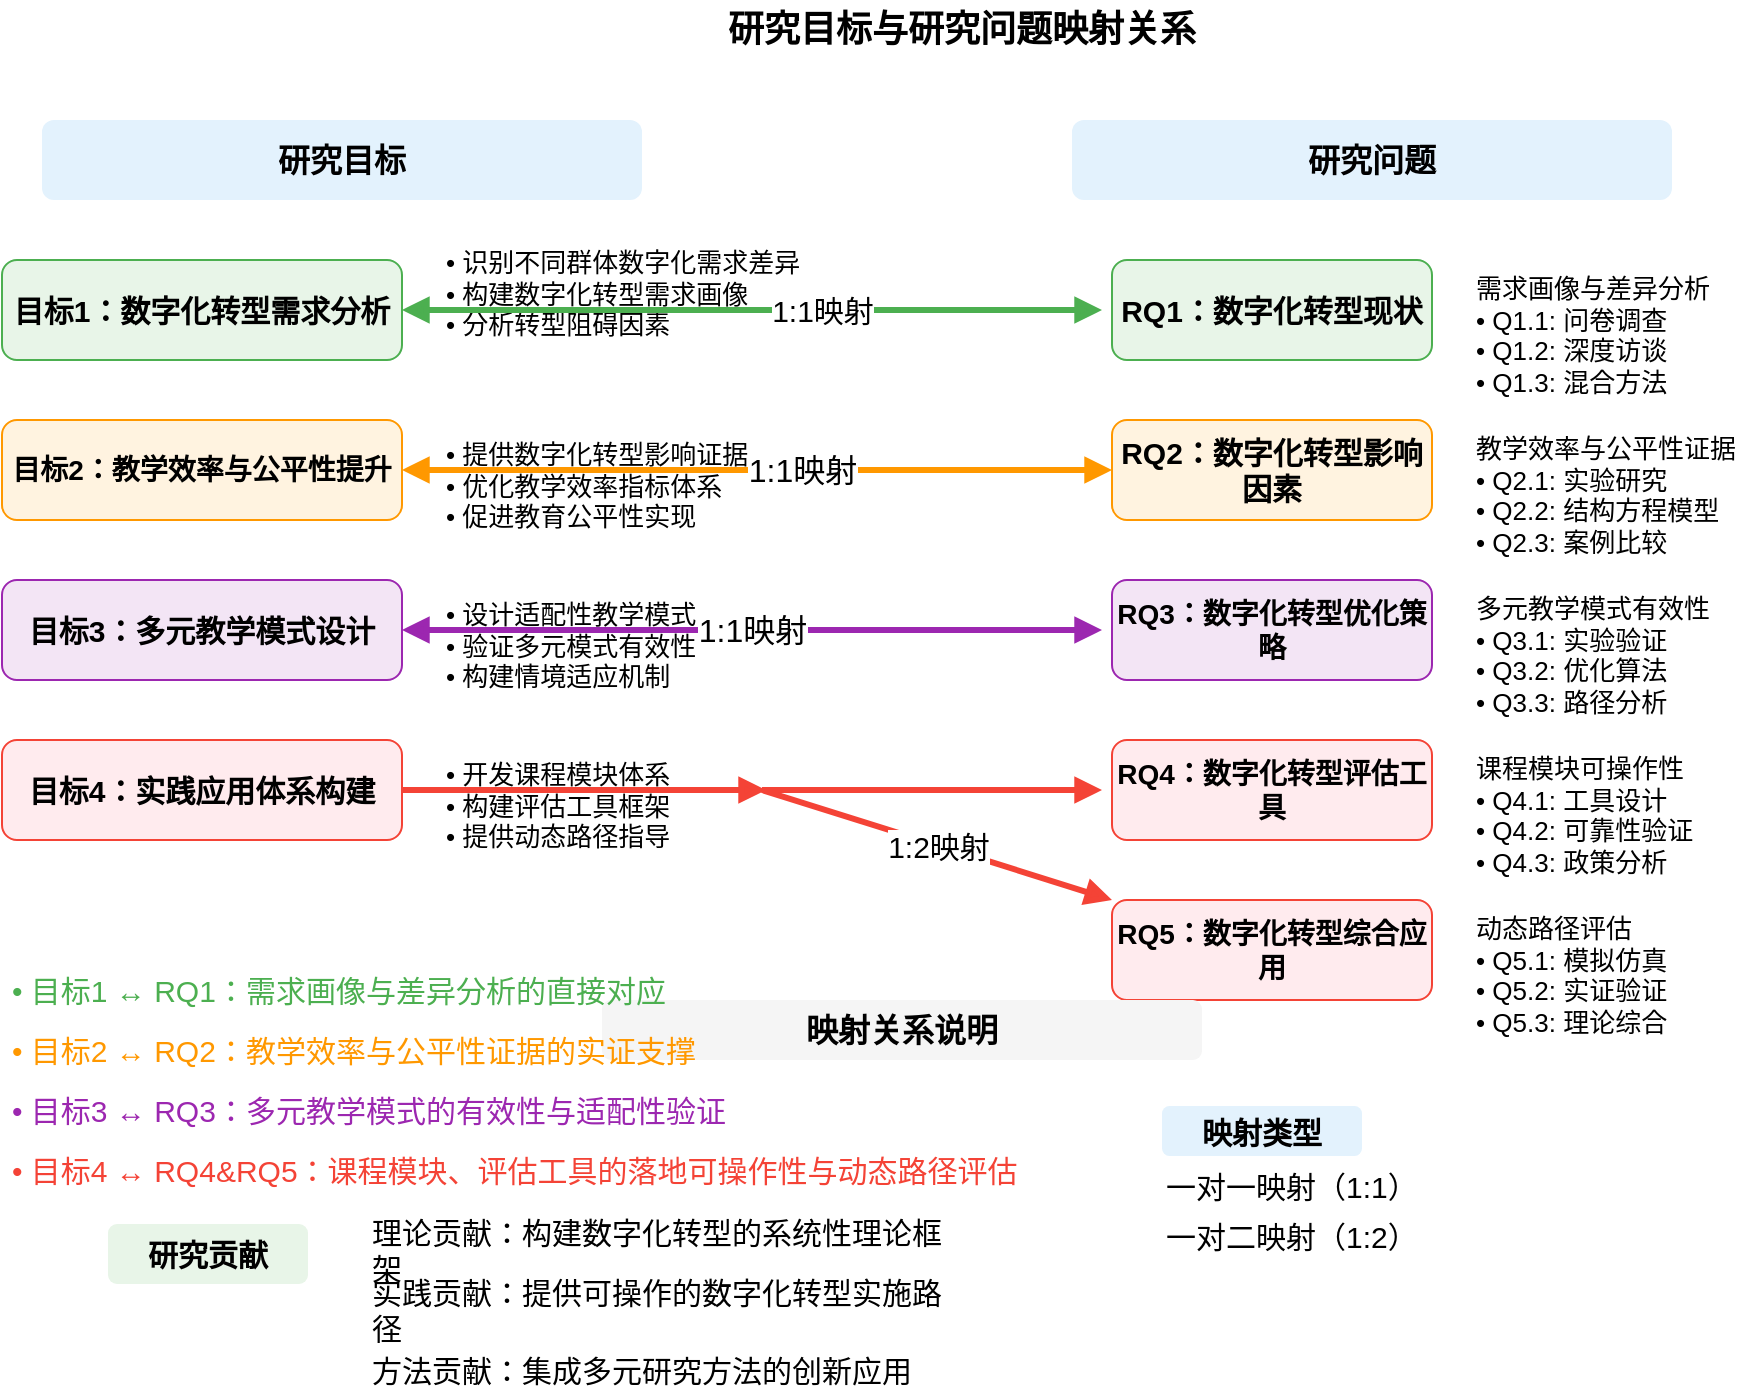 <mxfile version="28.1.0">
  <diagram name="Page-1" id="diagram-1">
    <mxGraphModel dx="1420" dy="743" grid="1" gridSize="10" guides="1" tooltips="1" connect="1" arrows="1" fold="1" page="1" pageScale="1" pageWidth="1400" pageHeight="900" background="#ffffff" math="0" shadow="0">
      <root>
        <mxCell id="0" />
        <mxCell id="1" parent="0" />
        <mxCell id="title" value="研究目标与研究问题映射关系" style="text;html=1;strokeColor=none;fillColor=none;align=center;verticalAlign=middle;whiteSpace=wrap;rounded=0;fontSize=18;fontStyle=1;" parent="1" vertex="1">
          <mxGeometry x="500" y="20" width="400" height="30" as="geometry" />
        </mxCell>
        <mxCell id="objectives-header" value="研究目标" style="text;html=1;strokeColor=none;fillColor=#e3f2fd;align=center;verticalAlign=middle;whiteSpace=wrap;rounded=1;fontSize=16;fontStyle=1;" parent="1" vertex="1">
          <mxGeometry x="240" y="80" width="300" height="40" as="geometry" />
        </mxCell>
        <mxCell id="objective1" value="目标1：数字化转型需求分析" style="rounded=1;whiteSpace=wrap;html=1;fillColor=#e8f5e8;strokeColor=#4caf50;fontSize=15;fontStyle=1;align=center;" parent="1" vertex="1">
          <mxGeometry x="220" y="150" width="200" height="50" as="geometry" />
        </mxCell>
        <mxCell id="objective1-detail" value="• 识别不同群体数字化需求差异&#xa;• 构建数字化转型需求画像&#xa;• 分析转型阻碍因素" style="text;html=1;strokeColor=none;fillColor=none;align=left;verticalAlign=top;whiteSpace=wrap;rounded=0;fontSize=13;" parent="1" vertex="1">
          <mxGeometry x="440" y="137" width="200" height="50" as="geometry" />
        </mxCell>
        <mxCell id="objective2" value="目标2：教学效率与公平性提升" style="rounded=1;whiteSpace=wrap;html=1;fillColor=#fff3e0;strokeColor=#ff9800;fontSize=14;fontStyle=1;align=center;" parent="1" vertex="1">
          <mxGeometry x="220" y="230" width="200" height="50" as="geometry" />
        </mxCell>
        <mxCell id="objective2-detail" value="• 提供数字化转型影响证据&#xa;• 优化教学效率指标体系&#xa;• 促进教育公平性实现" style="text;html=1;strokeColor=none;fillColor=none;align=left;verticalAlign=top;whiteSpace=wrap;rounded=0;fontSize=13;" parent="1" vertex="1">
          <mxGeometry x="440" y="233" width="200" height="50" as="geometry" />
        </mxCell>
        <mxCell id="objective3" value="目标3：多元教学模式设计" style="rounded=1;whiteSpace=wrap;html=1;fillColor=#f3e5f5;strokeColor=#9c27b0;fontSize=15;fontStyle=1;align=center;" parent="1" vertex="1">
          <mxGeometry x="220" y="310" width="200" height="50" as="geometry" />
        </mxCell>
        <mxCell id="objective3-detail" value="• 设计适配性教学模式&#xa;• 验证多元模式有效性&#xa;• 构建情境适应机制" style="text;html=1;strokeColor=none;fillColor=none;align=left;verticalAlign=top;whiteSpace=wrap;rounded=0;fontSize=13;" parent="1" vertex="1">
          <mxGeometry x="440" y="313" width="200" height="50" as="geometry" />
        </mxCell>
        <mxCell id="objective4" value="目标4：实践应用体系构建" style="rounded=1;whiteSpace=wrap;html=1;fillColor=#ffebee;strokeColor=#f44336;fontSize=15;fontStyle=1;align=center;" parent="1" vertex="1">
          <mxGeometry x="220" y="390" width="200" height="50" as="geometry" />
        </mxCell>
        <mxCell id="objective4-detail" value="• 开发课程模块体系&#xa;• 构建评估工具框架&#xa;• 提供动态路径指导" style="text;html=1;strokeColor=none;fillColor=none;align=left;verticalAlign=top;whiteSpace=wrap;rounded=0;fontSize=13;" parent="1" vertex="1">
          <mxGeometry x="440" y="393" width="200" height="50" as="geometry" />
        </mxCell>
        <mxCell id="questions-header" value="研究问题" style="text;html=1;strokeColor=none;fillColor=#e3f2fd;align=center;verticalAlign=middle;whiteSpace=wrap;rounded=1;fontSize=16;fontStyle=1;" parent="1" vertex="1">
          <mxGeometry x="755" y="80" width="300" height="40" as="geometry" />
        </mxCell>
        <mxCell id="rq1" value="RQ1：数字化转型现状" style="rounded=1;whiteSpace=wrap;html=1;fillColor=#e8f5e8;strokeColor=#4caf50;fontSize=15;fontStyle=1;align=center;" parent="1" vertex="1">
          <mxGeometry x="775" y="150" width="160" height="50" as="geometry" />
        </mxCell>
        <mxCell id="rq1-detail" value="需求画像与差异分析&#xa;• Q1.1: 问卷调查&#xa;• Q1.2: 深度访谈&#xa;• Q1.3: 混合方法" style="text;html=1;strokeColor=none;fillColor=none;align=left;verticalAlign=top;whiteSpace=wrap;rounded=0;fontSize=13;" parent="1" vertex="1">
          <mxGeometry x="955" y="150" width="140" height="50" as="geometry" />
        </mxCell>
        <mxCell id="rq2" value="RQ2：数字化转型影响因素" style="rounded=1;whiteSpace=wrap;html=1;fillColor=#fff3e0;strokeColor=#ff9800;fontSize=15;fontStyle=1;align=center;" parent="1" vertex="1">
          <mxGeometry x="775" y="230" width="160" height="50" as="geometry" />
        </mxCell>
        <mxCell id="rq2-detail" value="教学效率与公平性证据&#xa;• Q2.1: 实验研究&#xa;• Q2.2: 结构方程模型&#xa;• Q2.3: 案例比较" style="text;html=1;strokeColor=none;fillColor=none;align=left;verticalAlign=top;whiteSpace=wrap;rounded=0;fontSize=13;" parent="1" vertex="1">
          <mxGeometry x="955" y="230" width="140" height="50" as="geometry" />
        </mxCell>
        <mxCell id="rq3" value="RQ3：数字化转型优化策略" style="rounded=1;whiteSpace=wrap;html=1;fillColor=#f3e5f5;strokeColor=#9c27b0;fontSize=14;fontStyle=1;align=center;" parent="1" vertex="1">
          <mxGeometry x="775" y="310" width="160" height="50" as="geometry" />
        </mxCell>
        <mxCell id="rq3-detail" value="多元教学模式有效性&#xa;• Q3.1: 实验验证&#xa;• Q3.2: 优化算法&#xa;• Q3.3: 路径分析" style="text;html=1;strokeColor=none;fillColor=none;align=left;verticalAlign=top;whiteSpace=wrap;rounded=0;fontSize=13;" parent="1" vertex="1">
          <mxGeometry x="955" y="310" width="140" height="50" as="geometry" />
        </mxCell>
        <mxCell id="rq4" value="RQ4：数字化转型评估工具" style="rounded=1;whiteSpace=wrap;html=1;fillColor=#ffebee;strokeColor=#f44336;fontSize=14;fontStyle=1;align=center;" parent="1" vertex="1">
          <mxGeometry x="775" y="390" width="160" height="50" as="geometry" />
        </mxCell>
        <mxCell id="rq4-detail" value="课程模块可操作性&#xa;• Q4.1: 工具设计&#xa;• Q4.2: 可靠性验证&#xa;• Q4.3: 政策分析" style="text;html=1;strokeColor=none;fillColor=none;align=left;verticalAlign=top;whiteSpace=wrap;rounded=0;fontSize=13;" parent="1" vertex="1">
          <mxGeometry x="955" y="390" width="140" height="50" as="geometry" />
        </mxCell>
        <mxCell id="rq5" value="RQ5：数字化转型综合应用" style="rounded=1;whiteSpace=wrap;html=1;fillColor=#ffebee;strokeColor=#f44336;fontSize=14;fontStyle=1;align=center;" parent="1" vertex="1">
          <mxGeometry x="775" y="470" width="160" height="50" as="geometry" />
        </mxCell>
        <mxCell id="rq5-detail" value="动态路径评估&#xa;• Q5.1: 模拟仿真&#xa;• Q5.2: 实证验证&#xa;• Q5.3: 理论综合" style="text;html=1;strokeColor=none;fillColor=none;align=left;verticalAlign=top;whiteSpace=wrap;rounded=0;fontSize=13;" parent="1" vertex="1">
          <mxGeometry x="955" y="470" width="140" height="50" as="geometry" />
        </mxCell>
        <mxCell id="mapping1" value="1:1映射" style="endArrow=block;startArrow=block;html=1;rounded=0;strokeWidth=3;strokeColor=#4caf50;exitX=1;exitY=0.5;exitDx=0;exitDy=0;fontSize=15;" parent="1" edge="1" source="objective1">
          <mxGeometry x="0.2" width="50" height="50" relative="1" as="geometry">
            <mxPoint x="280" y="175" as="sourcePoint" />
            <mxPoint x="770" y="175" as="targetPoint" />
            <mxPoint as="offset" />
          </mxGeometry>
        </mxCell>
        <mxCell id="mapping2" value="1:1映射" style="endArrow=block;startArrow=block;html=1;rounded=0;strokeWidth=3;strokeColor=#ff9800;entryX=0;entryY=0.5;entryDx=0;entryDy=0;fontSize=16;" parent="1" edge="1" target="rq2">
          <mxGeometry x="0.127" width="50" height="50" relative="1" as="geometry">
            <mxPoint x="420" y="255" as="sourcePoint" />
            <mxPoint x="920" y="255" as="targetPoint" />
            <mxPoint as="offset" />
          </mxGeometry>
        </mxCell>
        <mxCell id="mapping3" value="1:1映射" style="endArrow=block;startArrow=block;html=1;rounded=0;strokeWidth=3;strokeColor=#9c27b0;fontSize=16;" parent="1" edge="1">
          <mxGeometry width="50" height="50" relative="1" as="geometry">
            <mxPoint x="420" y="335" as="sourcePoint" />
            <mxPoint x="770" y="335" as="targetPoint" />
          </mxGeometry>
        </mxCell>
        <mxCell id="mapping4a" value="" style="endArrow=block;html=1;rounded=0;strokeWidth=3;strokeColor=#f44336;exitX=1;exitY=0.5;exitDx=0;exitDy=0;" parent="1" edge="1" source="objective4">
          <mxGeometry width="50" height="50" relative="1" as="geometry">
            <mxPoint x="282" y="415" as="sourcePoint" />
            <mxPoint x="602" y="415" as="targetPoint" />
          </mxGeometry>
        </mxCell>
        <mxCell id="mapping4b" value="" style="endArrow=block;html=1;rounded=0;strokeWidth=3;strokeColor=#f44336;" parent="1" edge="1">
          <mxGeometry width="50" height="50" relative="1" as="geometry">
            <mxPoint x="600" y="415" as="sourcePoint" />
            <mxPoint x="770" y="415" as="targetPoint" />
          </mxGeometry>
        </mxCell>
        <mxCell id="mapping4c" value="1:2映射" style="endArrow=block;html=1;rounded=0;strokeWidth=3;strokeColor=#f44336;entryX=0;entryY=0;entryDx=0;entryDy=0;fontSize=15;" parent="1" edge="1" target="rq5">
          <mxGeometry x="0.003" width="50" height="50" relative="1" as="geometry">
            <mxPoint x="600" y="415" as="sourcePoint" />
            <mxPoint x="920" y="495" as="targetPoint" />
            <mxPoint as="offset" />
          </mxGeometry>
        </mxCell>
        <mxCell id="mapping-legend" value="映射关系说明" style="text;html=1;strokeColor=none;fillColor=#f5f5f5;align=center;verticalAlign=middle;whiteSpace=wrap;rounded=1;fontSize=16;fontStyle=1;" parent="1" vertex="1">
          <mxGeometry x="520" y="520" width="300" height="30" as="geometry" />
        </mxCell>
        <mxCell id="mapping-detail1" value="• 目标1 ↔ RQ1：需求画像与差异分析的直接对应" style="text;html=1;strokeColor=none;fillColor=none;align=left;verticalAlign=middle;whiteSpace=wrap;rounded=0;fontSize=15;fontColor=#4caf50;" parent="1" vertex="1">
          <mxGeometry x="223" y="502" width="400" height="25" as="geometry" />
        </mxCell>
        <mxCell id="mapping-detail2" value="• 目标2 ↔ RQ2：教学效率与公平性证据的实证支撑" style="text;html=1;strokeColor=none;fillColor=none;align=left;verticalAlign=middle;whiteSpace=wrap;rounded=0;fontSize=15;fontColor=#ff9800;" parent="1" vertex="1">
          <mxGeometry x="223" y="532" width="400" height="25" as="geometry" />
        </mxCell>
        <mxCell id="mapping-detail3" value="• 目标3 ↔ RQ3：多元教学模式的有效性与适配性验证" style="text;html=1;strokeColor=none;fillColor=none;align=left;verticalAlign=middle;whiteSpace=wrap;rounded=0;fontSize=15;fontColor=#9c27b0;" parent="1" vertex="1">
          <mxGeometry x="223" y="562" width="400" height="25" as="geometry" />
        </mxCell>
        <mxCell id="mapping-detail4" value="• 目标4 ↔ RQ4&amp;amp;RQ5：课程模块、评估工具的落地可操作性与动态路径评估" style="text;html=1;strokeColor=none;fillColor=none;align=left;verticalAlign=middle;whiteSpace=wrap;rounded=0;fontSize=15;fontColor=#f44336;" parent="1" vertex="1">
          <mxGeometry x="223" y="592" width="520" height="25" as="geometry" />
        </mxCell>
        <mxCell id="mapping-types" value="映射类型" style="text;html=1;strokeColor=none;fillColor=#e3f2fd;align=center;verticalAlign=middle;whiteSpace=wrap;rounded=1;fontSize=15;fontStyle=1;" parent="1" vertex="1">
          <mxGeometry x="800" y="573" width="100" height="25" as="geometry" />
        </mxCell>
        <mxCell id="one-to-one" value="一对一映射（1:1）" style="text;html=1;strokeColor=none;fillColor=none;align=left;verticalAlign=middle;whiteSpace=wrap;rounded=0;fontSize=15;" parent="1" vertex="1">
          <mxGeometry x="800" y="603" width="170" height="20" as="geometry" />
        </mxCell>
        <mxCell id="one-to-two" value="一对二映射（1:2）" style="text;html=1;strokeColor=none;fillColor=none;align=left;verticalAlign=middle;whiteSpace=wrap;rounded=0;fontSize=15;" parent="1" vertex="1">
          <mxGeometry x="800" y="628" width="190" height="20" as="geometry" />
        </mxCell>
        <mxCell id="contribution-label" value="研究贡献" style="text;html=1;strokeColor=none;fillColor=#e8f5e8;align=center;verticalAlign=middle;whiteSpace=wrap;rounded=1;fontSize=15;fontStyle=1;" parent="1" vertex="1">
          <mxGeometry x="273" y="632" width="100" height="30" as="geometry" />
        </mxCell>
        <mxCell id="theoretical-contribution" value="理论贡献：构建数字化转型的系统性理论框架" style="text;html=1;strokeColor=none;fillColor=none;align=left;verticalAlign=middle;whiteSpace=wrap;rounded=0;fontSize=15;" parent="1" vertex="1">
          <mxGeometry x="403" y="632" width="300" height="25" as="geometry" />
        </mxCell>
        <mxCell id="practical-contribution" value="实践贡献：提供可操作的数字化转型实施路径" style="text;html=1;strokeColor=none;fillColor=none;align=left;verticalAlign=middle;whiteSpace=wrap;rounded=0;fontSize=15;" parent="1" vertex="1">
          <mxGeometry x="403" y="662" width="300" height="25" as="geometry" />
        </mxCell>
        <mxCell id="methodological-contribution" value="方法贡献：集成多元研究方法的创新应用" style="text;html=1;strokeColor=none;fillColor=none;align=left;verticalAlign=middle;whiteSpace=wrap;rounded=0;fontSize=15;" parent="1" vertex="1">
          <mxGeometry x="403" y="692" width="300" height="25" as="geometry" />
        </mxCell>
      </root>
    </mxGraphModel>
  </diagram>
</mxfile>

